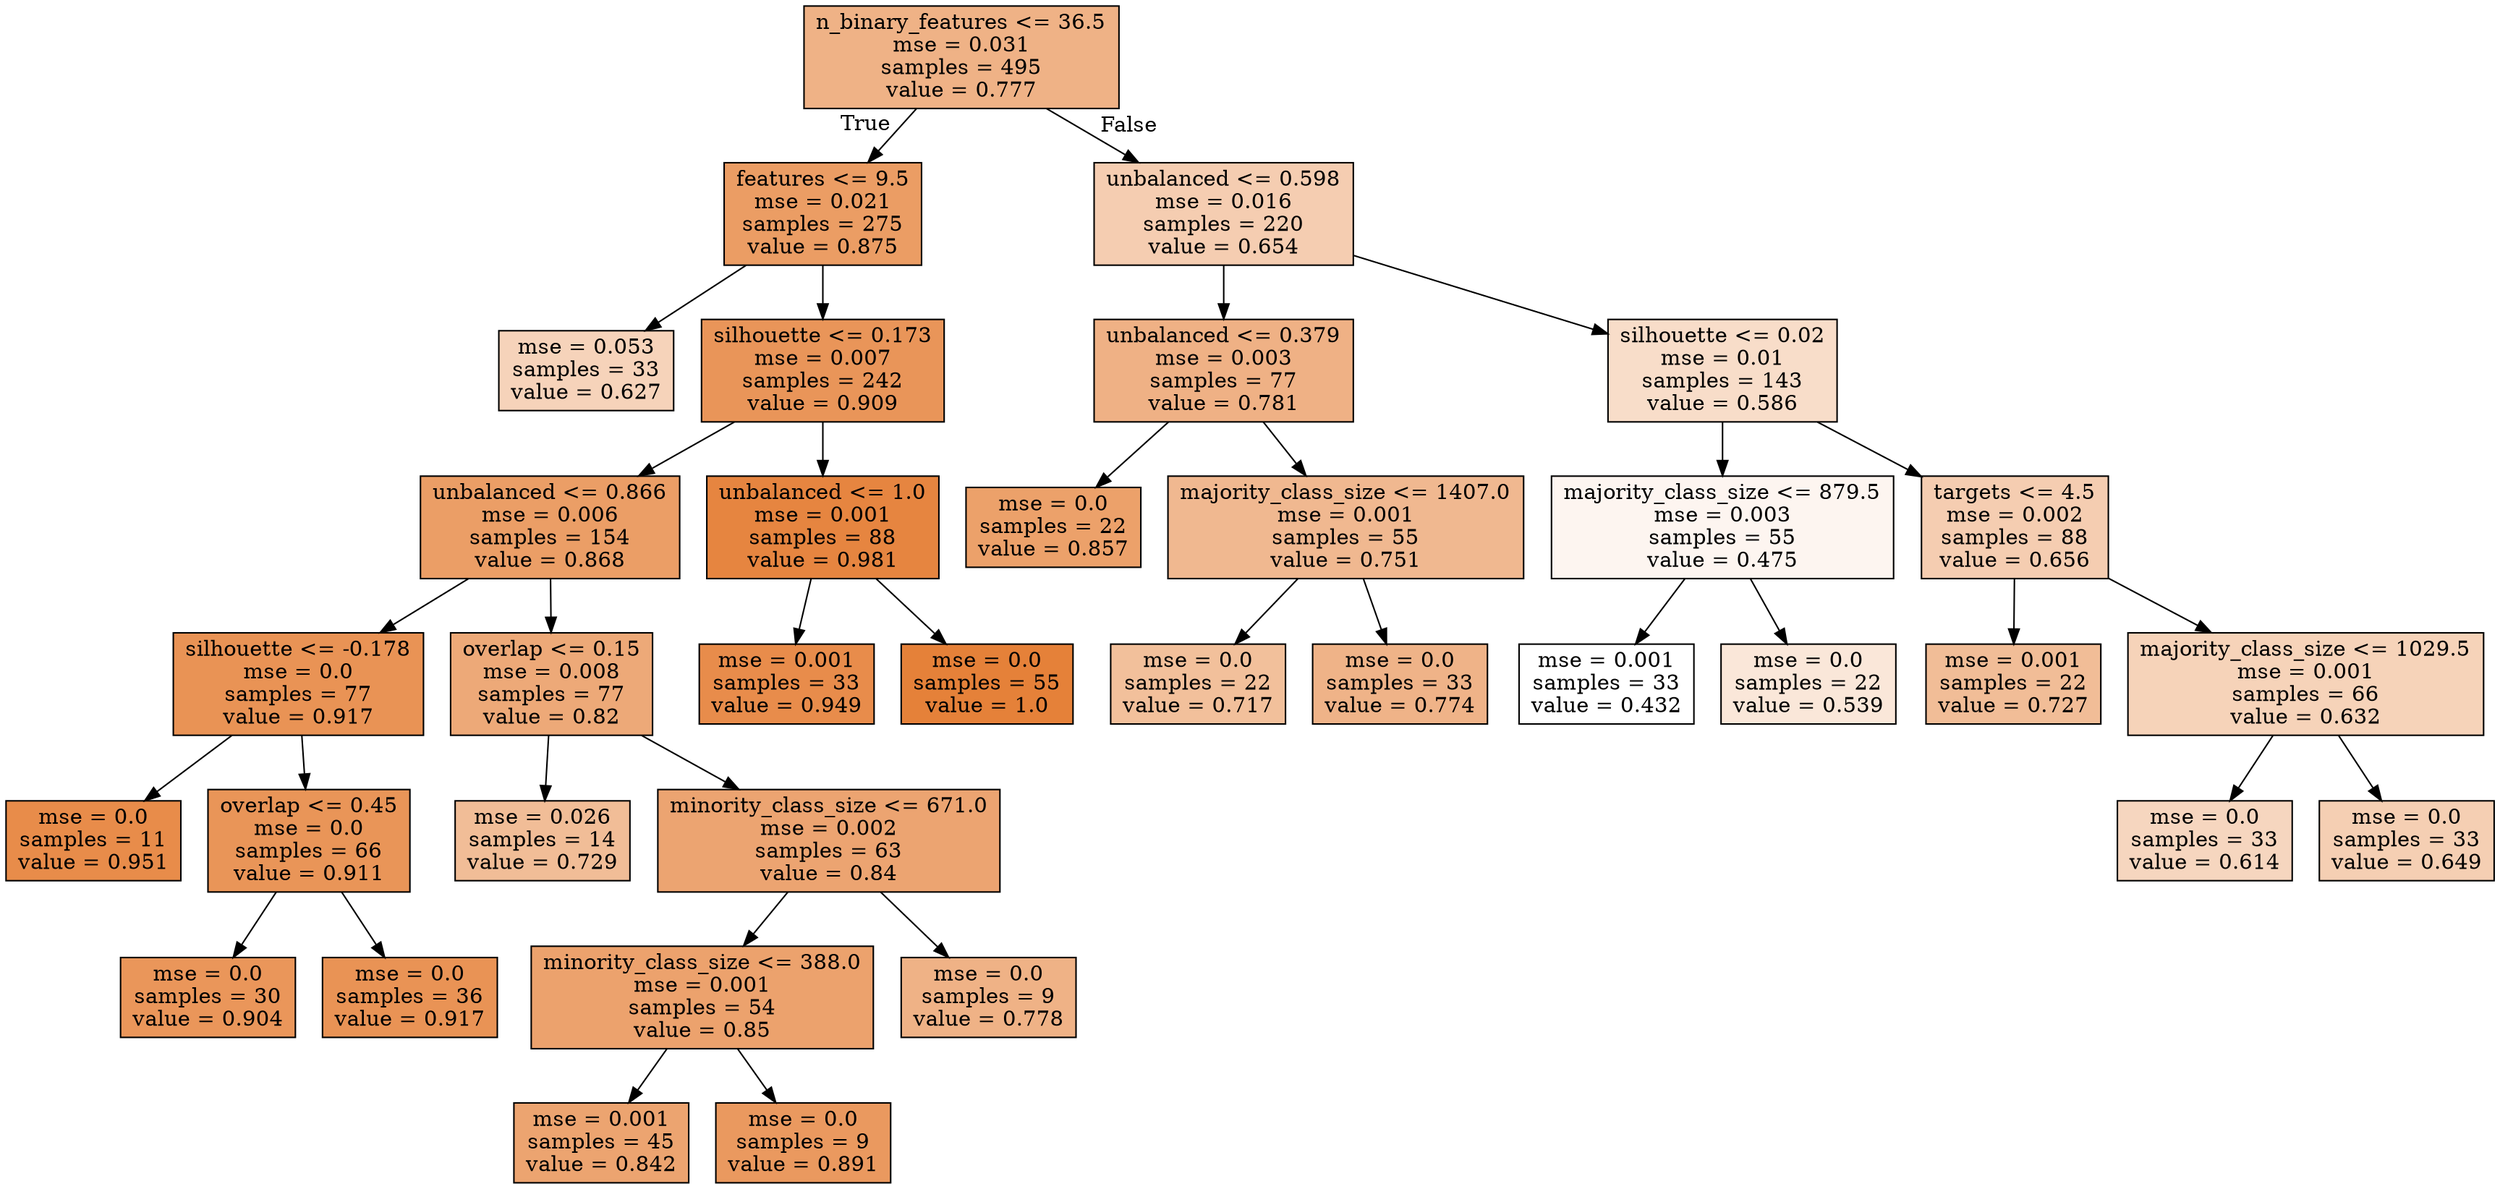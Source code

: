digraph Tree {
node [shape=box, style="filled", color="black"] ;
0 [label="n_binary_features <= 36.5\nmse = 0.031\nsamples = 495\nvalue = 0.777", fillcolor="#e581399b"] ;
1 [label="features <= 9.5\nmse = 0.021\nsamples = 275\nvalue = 0.875", fillcolor="#e58139c7"] ;
0 -> 1 [labeldistance=2.5, labelangle=45, headlabel="True"] ;
2 [label="mse = 0.053\nsamples = 33\nvalue = 0.627", fillcolor="#e5813958"] ;
1 -> 2 ;
3 [label="silhouette <= 0.173\nmse = 0.007\nsamples = 242\nvalue = 0.909", fillcolor="#e58139d6"] ;
1 -> 3 ;
4 [label="unbalanced <= 0.866\nmse = 0.006\nsamples = 154\nvalue = 0.868", fillcolor="#e58139c4"] ;
3 -> 4 ;
5 [label="silhouette <= -0.178\nmse = 0.0\nsamples = 77\nvalue = 0.917", fillcolor="#e58139da"] ;
4 -> 5 ;
6 [label="mse = 0.0\nsamples = 11\nvalue = 0.951", fillcolor="#e58139e9"] ;
5 -> 6 ;
7 [label="overlap <= 0.45\nmse = 0.0\nsamples = 66\nvalue = 0.911", fillcolor="#e58139d7"] ;
5 -> 7 ;
8 [label="mse = 0.0\nsamples = 30\nvalue = 0.904", fillcolor="#e58139d4"] ;
7 -> 8 ;
9 [label="mse = 0.0\nsamples = 36\nvalue = 0.917", fillcolor="#e58139da"] ;
7 -> 9 ;
10 [label="overlap <= 0.15\nmse = 0.008\nsamples = 77\nvalue = 0.82", fillcolor="#e58139ae"] ;
4 -> 10 ;
11 [label="mse = 0.026\nsamples = 14\nvalue = 0.729", fillcolor="#e5813985"] ;
10 -> 11 ;
12 [label="minority_class_size <= 671.0\nmse = 0.002\nsamples = 63\nvalue = 0.84", fillcolor="#e58139b7"] ;
10 -> 12 ;
13 [label="minority_class_size <= 388.0\nmse = 0.001\nsamples = 54\nvalue = 0.85", fillcolor="#e58139bc"] ;
12 -> 13 ;
14 [label="mse = 0.001\nsamples = 45\nvalue = 0.842", fillcolor="#e58139b8"] ;
13 -> 14 ;
15 [label="mse = 0.0\nsamples = 9\nvalue = 0.891", fillcolor="#e58139ce"] ;
13 -> 15 ;
16 [label="mse = 0.0\nsamples = 9\nvalue = 0.778", fillcolor="#e581399b"] ;
12 -> 16 ;
17 [label="unbalanced <= 1.0\nmse = 0.001\nsamples = 88\nvalue = 0.981", fillcolor="#e58139f6"] ;
3 -> 17 ;
18 [label="mse = 0.001\nsamples = 33\nvalue = 0.949", fillcolor="#e58139e8"] ;
17 -> 18 ;
19 [label="mse = 0.0\nsamples = 55\nvalue = 1.0", fillcolor="#e58139ff"] ;
17 -> 19 ;
20 [label="unbalanced <= 0.598\nmse = 0.016\nsamples = 220\nvalue = 0.654", fillcolor="#e5813964"] ;
0 -> 20 [labeldistance=2.5, labelangle=-45, headlabel="False"] ;
21 [label="unbalanced <= 0.379\nmse = 0.003\nsamples = 77\nvalue = 0.781", fillcolor="#e581399d"] ;
20 -> 21 ;
22 [label="mse = 0.0\nsamples = 22\nvalue = 0.857", fillcolor="#e58139bf"] ;
21 -> 22 ;
23 [label="majority_class_size <= 1407.0\nmse = 0.001\nsamples = 55\nvalue = 0.751", fillcolor="#e581398f"] ;
21 -> 23 ;
24 [label="mse = 0.0\nsamples = 22\nvalue = 0.717", fillcolor="#e5813980"] ;
23 -> 24 ;
25 [label="mse = 0.0\nsamples = 33\nvalue = 0.774", fillcolor="#e5813999"] ;
23 -> 25 ;
26 [label="silhouette <= 0.02\nmse = 0.01\nsamples = 143\nvalue = 0.586", fillcolor="#e5813945"] ;
20 -> 26 ;
27 [label="majority_class_size <= 879.5\nmse = 0.003\nsamples = 55\nvalue = 0.475", fillcolor="#e5813913"] ;
26 -> 27 ;
28 [label="mse = 0.001\nsamples = 33\nvalue = 0.432", fillcolor="#e5813900"] ;
27 -> 28 ;
29 [label="mse = 0.0\nsamples = 22\nvalue = 0.539", fillcolor="#e5813930"] ;
27 -> 29 ;
30 [label="targets <= 4.5\nmse = 0.002\nsamples = 88\nvalue = 0.656", fillcolor="#e5813964"] ;
26 -> 30 ;
31 [label="mse = 0.001\nsamples = 22\nvalue = 0.727", fillcolor="#e5813985"] ;
30 -> 31 ;
32 [label="majority_class_size <= 1029.5\nmse = 0.001\nsamples = 66\nvalue = 0.632", fillcolor="#e5813959"] ;
30 -> 32 ;
33 [label="mse = 0.0\nsamples = 33\nvalue = 0.614", fillcolor="#e5813952"] ;
32 -> 33 ;
34 [label="mse = 0.0\nsamples = 33\nvalue = 0.649", fillcolor="#e5813961"] ;
32 -> 34 ;
}